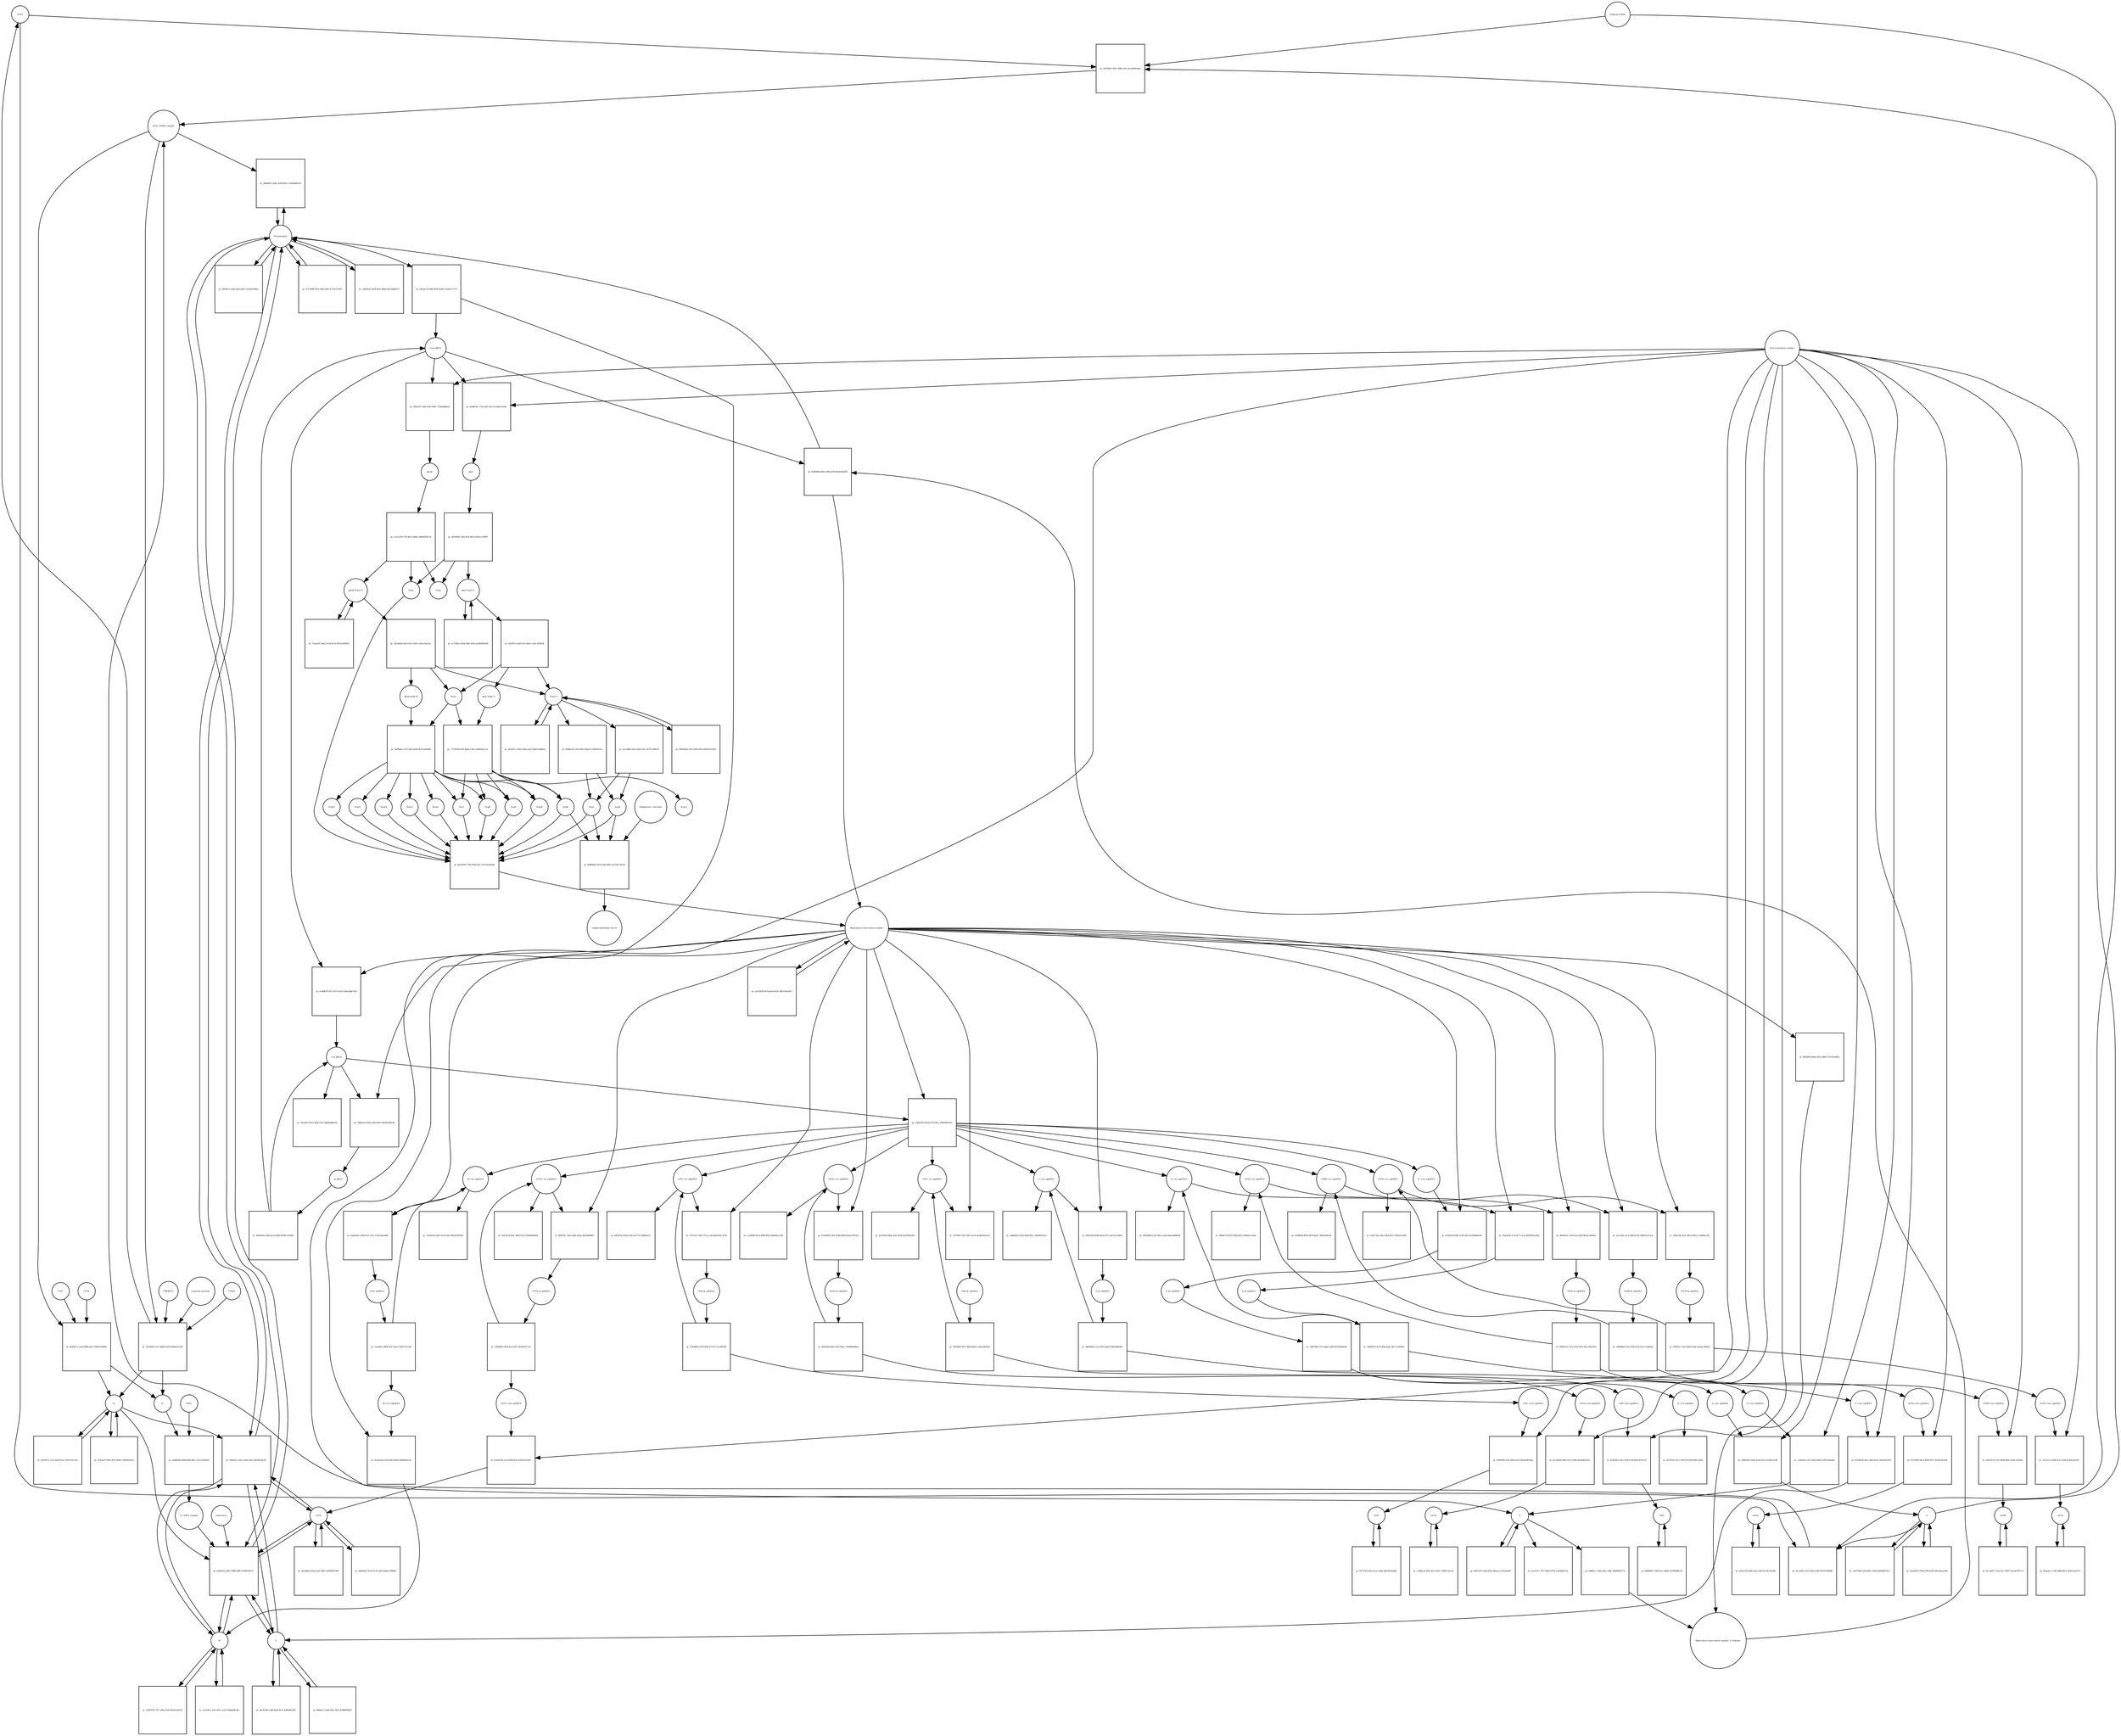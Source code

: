 strict digraph  {
ACE2 [annotation="", bipartite=0, cls=macromolecule, fontsize=4, label=ACE2, shape=circle];
"pr_6e263b01-492c-4980-a1b1-4cce009c6ed1" [annotation="", bipartite=1, cls=process, fontsize=4, label="pr_6e263b01-492c-4980-a1b1-4cce009c6ed1", shape=square];
"ACE2_SPIKE complex" [annotation="", bipartite=0, cls=complex, fontsize=4, label="ACE2_SPIKE complex", shape=circle];
"Heparan sulfate" [annotation="urn_miriam_obo.chebi_CHEBI%3A28815", bipartite=0, cls="simple chemical", fontsize=4, label="Heparan sulfate", shape=circle];
S [annotation=urn_miriam_uniprot_P0DTC2, bipartite=0, cls=macromolecule, fontsize=4, label=S, shape=circle];
Nucleocapsid [annotation="urn_miriam_obo.go_GO%3A0019013", bipartite=0, cls=complex, fontsize=4, label=Nucleocapsid, shape=circle];
"pr_b8b98813-a6bc-45d9-9d53-1c963bbd9314" [annotation="", bipartite=1, cls=process, fontsize=4, label="pr_b8b98813-a6bc-45d9-9d53-1c963bbd9314", shape=square];
"pr_45e8817e-aea9-4f8d-ae61-184fb7da8494" [annotation="", bipartite=1, cls=process, fontsize=4, label="pr_45e8817e-aea9-4f8d-ae61-184fb7da8494", shape=square];
S2 [annotation=urn_miriam_interpro_IPR002552, bipartite=0, cls=macromolecule, fontsize=4, label=S2, shape=circle];
CTSB [annotation="", bipartite=0, cls=macromolecule, fontsize=4, label=CTSB, shape=circle];
CTSL [annotation="", bipartite=0, cls=macromolecule, fontsize=4, label=CTSL, shape=circle];
S1 [annotation=urn_miriam_interpro_IPR002551, bipartite=0, cls=macromolecule, fontsize=4, label=S1, shape=circle];
"pr_b1c22041-7fe1-4450-a23b-30161d7b8f8d" [annotation="", bipartite=1, cls=process, fontsize=4, label="pr_b1c22041-7fe1-4450-a23b-30161d7b8f8d", shape=square];
"pr_4580e9cd-5897-4808-8689-2578f63d017c" [annotation="", bipartite=1, cls=process, fontsize=4, label="pr_4580e9cd-5897-4808-8689-2578f63d017c", shape=square];
cholesterol [annotation="urn_miriam_obo.chebi_CHEBI%3A16113", bipartite=0, cls="simple chemical", fontsize=4, label=cholesterol, shape=circle];
"S1_NRP1 complex" [annotation="", bipartite=0, cls=complex, fontsize=4, label="S1_NRP1 complex", shape=circle];
E [annotation=urn_miriam_uniprot_P0DTC4, bipartite=0, cls=macromolecule, fontsize=4, label=E, shape=circle];
M [annotation=urn_miriam_uniprot_P0DTC5, bipartite=0, cls=macromolecule, fontsize=4, label=M, shape=circle];
Orf7a [annotation=urn_miriam_uniprot_P0DTC7, bipartite=0, cls=macromolecule, fontsize=4, label=Orf7a, shape=circle];
"pr_edcbae10-a909-4930-81d9-a72e461177c0" [annotation="", bipartite=1, cls=process, fontsize=4, label="pr_edcbae10-a909-4930-81d9-a72e461177c0", shape=square];
"(+)ss gRNA" [annotation=urn_miriam_refseq_NC_045512, bipartite=0, cls="nucleic acid feature", fontsize=4, label="(+)ss gRNA", shape=circle];
N [annotation=urn_miriam_uniprot_P0DTC9, bipartite=0, cls="macromolecule multimer", fontsize=4, label=N, shape=circle];
"pr_471350f8-87f4-45b0-a682-3c73a751fd57" [annotation="", bipartite=1, cls=process, fontsize=4, label="pr_471350f8-87f4-45b0-a682-3c73a751fd57", shape=square];
"pr_cbd93a2a-24e9-461e-84bb-e6e7a84df127" [annotation="", bipartite=1, cls=process, fontsize=4, label="pr_cbd93a2a-24e9-461e-84bb-e6e7a84df127", shape=square];
"pr_eecfc917-7b77-4b43-b794-3c8549fba31e" [annotation="", bipartite=1, cls=process, fontsize=4, label="pr_eecfc917-7b77-4b43-b794-3c8549fba31e", shape=square];
"pr_f0823763-24e8-439c-86a4-ecc261a64e87" [annotation="", bipartite=1, cls=process, fontsize=4, label="pr_f0823763-24e8-439c-86a4-ecc261a64e87", shape=square];
"N (+)ss sgmRNA" [annotation=urn_miriam_ncbigene_43740575, bipartite=0, cls="nucleic acid feature", fontsize=4, label="N (+)ss sgmRNA", shape=circle];
"pr_2cbbafa8-c547-454a-b409-31d873e8a4bd" [annotation="", bipartite=1, cls=process, fontsize=4, label="pr_2cbbafa8-c547-454a-b409-31d873e8a4bd", shape=square];
"Host translation complex" [annotation="urn_miriam_obo.go_GO%3A0070992", bipartite=0, cls=complex, fontsize=4, label="Host translation complex", shape=circle];
"pr_4f8241f1-af4a-4aa0-aa85-7a2eb2e58b5e" [annotation="", bipartite=1, cls=process, fontsize=4, label="pr_4f8241f1-af4a-4aa0-aa85-7a2eb2e58b5e", shape=square];
"pr_d7b34d10-a1f1-48d0-921b-91fd4aea722d" [annotation="", bipartite=1, cls=process, fontsize=4, label="pr_d7b34d10-a1f1-48d0-921b-91fd4aea722d", shape=square];
FURIN [annotation="", bipartite=0, cls=macromolecule, fontsize=4, label=FURIN, shape=circle];
TMPRSS2 [annotation="", bipartite=0, cls=macromolecule, fontsize=4, label=TMPRSS2, shape=circle];
"Camostat mesylate" [annotation="urn_miriam_pubchem.compound_2536", bipartite=0, cls="simple chemical", fontsize=4, label="Camostat mesylate", shape=circle];
"pr_fe029273-115e-4edf-97a4-73057d33c18e" [annotation="", bipartite=1, cls=process, fontsize=4, label="pr_fe029273-115e-4edf-97a4-73057d33c18e", shape=square];
"Replication transcription complex_N oligomer" [annotation="", bipartite=0, cls=complex, fontsize=4, label="Replication transcription complex_N oligomer", shape=circle];
"pr_d29d666b-d00c-46fb-a930-6be063fd2ff4" [annotation="", bipartite=1, cls=process, fontsize=4, label="pr_d29d666b-d00c-46fb-a930-6be063fd2ff4", shape=square];
"Replication transcription complex" [annotation="", bipartite=0, cls=complex, fontsize=4, label="Replication transcription complex", shape=circle];
"pr_94db2ac3-34e1-4abf-a43e-346509cbb397" [annotation="", bipartite=1, cls=process, fontsize=4, label="pr_94db2ac3-34e1-4abf-a43e-346509cbb397", shape=square];
"pr_d75aeaf7-8016-4075-8d3f-c3ff044502cd" [annotation="", bipartite=1, cls=process, fontsize=4, label="pr_d75aeaf7-8016-4075-8d3f-c3ff044502cd", shape=square];
"pp1a Nsp3-11" [annotation=urn_miriam_uniprot_P0DTC1, bipartite=0, cls=macromolecule, fontsize=4, label="pp1a Nsp3-11", shape=circle];
"pr_e825ffc9-0a6f-457a-8bef-ca63c2939a9f" [annotation="", bipartite=1, cls=process, fontsize=4, label="pr_e825ffc9-0a6f-457a-8bef-ca63c2939a9f", shape=square];
"pp1a Nsp6-11" [annotation=urn_miriam_uniprot_P0DTC1, bipartite=0, cls=macromolecule, fontsize=4, label="pp1a Nsp6-11", shape=circle];
"Nsp3-4" [annotation="urn_miriam_ncbiprotein_YP_009725299|urn_miriam_ncbiprotein_YP_009725300", bipartite=0, cls=macromolecule, fontsize=4, label="Nsp3-4", shape=circle];
Nsp5 [annotation=urn_miriam_ncbiprotein_YP_009725301, bipartite=0, cls="macromolecule multimer", fontsize=4, label=Nsp5, shape=circle];
"Endoplasmic reticulum" [annotation="urn_miriam_obo.go_GO%3A0005783", bipartite=0, cls=complex, fontsize=4, label="Endoplasmic reticulum", shape=circle];
"pr_6d9d464e-1bc9-434a-8641-aa7e6a7c8c36" [annotation="", bipartite=1, cls=process, fontsize=4, label="pr_6d9d464e-1bc9-434a-8641-aa7e6a7c8c36", shape=square];
"Double-membrane vesicle" [annotation="urn_miriam_obo.go_GO%3A0039718", bipartite=0, cls=complex, fontsize=4, label="Double-membrane vesicle", shape=circle];
Nsp4 [annotation=urn_miriam_ncbiprotein_YP_009725300, bipartite=0, cls=macromolecule, fontsize=4, label=Nsp4, shape=circle];
Nsp3 [annotation=urn_miriam_ncbiprotein_YP_009725299, bipartite=0, cls=macromolecule, fontsize=4, label=Nsp3, shape=circle];
Nsp6 [annotation=urn_miriam_ncbiprotein_YP_009725302, bipartite=0, cls=macromolecule, fontsize=4, label=Nsp6, shape=circle];
"pr_1c726be1-b5ba-49bc-83fb-aa566f693a89" [annotation="", bipartite=1, cls=process, fontsize=4, label="pr_1c726be1-b5ba-49bc-83fb-aa566f693a89", shape=square];
"pr_08950954-335e-40de-90c0-6d2b3cf1f426" [annotation="", bipartite=1, cls=process, fontsize=4, label="pr_08950954-335e-40de-90c0-6d2b3cf1f426", shape=square];
"pp1ab Nsp3-16" [annotation=urn_miriam_uniprot_P0DTD1, bipartite=0, cls=macromolecule, fontsize=4, label="pp1ab Nsp3-16", shape=circle];
"pr_75eacb07-dba2-47e8-8153-4951b3449f54" [annotation="", bipartite=1, cls=process, fontsize=4, label="pr_75eacb07-dba2-47e8-8153-4951b3449f54", shape=square];
"pr_281e6b4a-bb10-431c-b945-cb3a153a3cfc" [annotation="", bipartite=1, cls=process, fontsize=4, label="pr_281e6b4a-bb10-431c-b945-cb3a153a3cfc", shape=square];
"pp1ab nsp6-16" [annotation=urn_miriam_uniprot_P0DTD1, bipartite=0, cls=macromolecule, fontsize=4, label="pp1ab nsp6-16", shape=circle];
"pr_33587978-73c7-4f0e-b5e0-9fa0310207f2" [annotation="", bipartite=1, cls=process, fontsize=4, label="pr_33587978-73c7-4f0e-b5e0-9fa0310207f2", shape=square];
"pr_49c0b7db-1a88-4a46-9e72-4d26e89cf8f1" [annotation="", bipartite=1, cls=process, fontsize=4, label="pr_49c0b7db-1a88-4a46-9e72-4d26e89cf8f1", shape=square];
"pr_8a1b6255-07b9-4760-8c88-300c40eaaed8" [annotation="", bipartite=1, cls=process, fontsize=4, label="pr_8a1b6255-07b9-4760-8c88-300c40eaaed8", shape=square];
"pr_5c3a341c-f1d1-4011-ac62-036d05dfc00c" [annotation="", bipartite=1, cls=process, fontsize=4, label="pr_5c3a341c-f1d1-4011-ac62-036d05dfc00c", shape=square];
"pr_f688efc3-e4d0-481c-9f2f-3b3886f9f8c0" [annotation="", bipartite=1, cls=process, fontsize=4, label="pr_f688efc3-e4d0-481c-9f2f-3b3886f9f8c0", shape=square];
"pr_ce437046-123d-4bf1-a584-be0206407dc2" [annotation="", bipartite=1, cls=process, fontsize=4, label="pr_ce437046-123d-4bf1-a584-be0206407dc2", shape=square];
"pr_2b54a8ab-504a-4ab1-84e5-343f06b47db9" [annotation="", bipartite=1, cls=process, fontsize=4, label="pr_2b54a8ab-504a-4ab1-84e5-343f06b47db9", shape=square];
Orf6 [annotation=urn_miriam_uniprot_P0DTC6, bipartite=0, cls=macromolecule, fontsize=4, label=Orf6, shape=circle];
"pr_9377c97e-851a-4cec-995e-d6e2676aafd4" [annotation="", bipartite=1, cls=process, fontsize=4, label="pr_9377c97e-851a-4cec-995e-d6e2676aafd4", shape=square];
Orf3a [annotation=urn_miriam_uniprot_P0DTC3, bipartite=0, cls=macromolecule, fontsize=4, label=Orf3a, shape=circle];
"pr_d1b2c554-30f6-4aaa-a3d3-f2c3fe78c944" [annotation="", bipartite=1, cls=process, fontsize=4, label="pr_d1b2c554-30f6-4aaa-a3d3-f2c3fe78c944", shape=square];
Orf8 [annotation=urn_miriam_uniprot_P0DTC8, bipartite=0, cls=macromolecule, fontsize=4, label=Orf8, shape=circle];
"pr_b64b8807-7368-4ca1-86dd-c879d3980c32" [annotation="", bipartite=1, cls=process, fontsize=4, label="pr_b64b8807-7368-4ca1-86dd-c879d3980c32", shape=square];
Orf9b [annotation=urn_miriam_uniprot_P0DTD2, bipartite=0, cls=macromolecule, fontsize=4, label=Orf9b, shape=circle];
"pr_d1c3a857-1cb3-45c7-8a97-215e43787c15" [annotation="", bipartite=1, cls=process, fontsize=4, label="pr_d1c3a857-1cb3-45c7-8a97-215e43787c15", shape=square];
Orf14 [annotation=urn_miriam_uniprot_P0DTD3, bipartite=0, cls=macromolecule, fontsize=4, label=Orf14, shape=circle];
"pr_cc8f6e16-5633-4a37-b43c-31bfb7c6ca25" [annotation="", bipartite=1, cls=process, fontsize=4, label="pr_cc8f6e16-5633-4a37-b43c-31bfb7c6ca25", shape=square];
Orf7b [annotation=urn_miriam_uniprot_P0DTD8, bipartite=0, cls=macromolecule, fontsize=4, label=Orf7b, shape=circle];
"pr_06ae6ca1-278f-48d8-b8c4-a83612eed71e" [annotation="", bipartite=1, cls=process, fontsize=4, label="pr_06ae6ca1-278f-48d8-b8c4-a83612eed71e", shape=square];
"pr_880a60a3-87a9-4125-ad43-6e6ace506bbe" [annotation="", bipartite=1, cls=process, fontsize=4, label="pr_880a60a3-87a9-4125-ad43-6e6ace506bbe", shape=square];
"M (+)ss sgmRNA" [annotation="", bipartite=0, cls="nucleic acid feature", fontsize=4, label="M (+)ss sgmRNA", shape=circle];
"pr_9aee3a48-5c94-4fb6-93db-596df8e02cde" [annotation="", bipartite=1, cls=process, fontsize=4, label="pr_9aee3a48-5c94-4fb6-93db-596df8e02cde", shape=square];
"E (+)ss sgmRNA" [annotation="", bipartite=0, cls="nucleic acid feature", fontsize=4, label="E (+)ss sgmRNA", shape=circle];
"pr_6523839d-4b12-4aff-925f-7a4263a610f3" [annotation="", bipartite=1, cls=process, fontsize=4, label="pr_6523839d-4b12-4aff-925f-7a4263a610f3", shape=square];
"S (+)ss sgmRNA" [annotation="", bipartite=0, cls="nucleic acid feature", fontsize=4, label="S (+)ss sgmRNA", shape=circle];
"pr_258849b9-3abd-4c04-821f-e1fa4fe7cb9f" [annotation="", bipartite=1, cls=process, fontsize=4, label="pr_258849b9-3abd-4c04-821f-e1fa4fe7cb9f", shape=square];
"Orf7a (+)ss sgmRNA" [annotation="", bipartite=0, cls="nucleic acid feature", fontsize=4, label="Orf7a (+)ss sgmRNA", shape=circle];
"pr_62920784-ac2d-4968-8c0a-e5fe821f3d20" [annotation="", bipartite=1, cls=process, fontsize=4, label="pr_62920784-ac2d-4968-8c0a-e5fe821f3d20", shape=square];
"Orf6  (+)ss sgmRNA" [annotation="", bipartite=0, cls="nucleic acid feature", fontsize=4, label="Orf6  (+)ss sgmRNA", shape=circle];
"pr_818949f8-562f-4085-ab32-062afa8916ba" [annotation="", bipartite=1, cls=process, fontsize=4, label="pr_818949f8-562f-4085-ab32-062afa8916ba", shape=square];
"Orf3a (+)ss sgmRNA" [annotation="", bipartite=0, cls="nucleic acid feature", fontsize=4, label="Orf3a (+)ss sgmRNA", shape=circle];
"pr_f5739d30-9a24-4699-9371-fe56015b3a40" [annotation="", bipartite=1, cls=process, fontsize=4, label="pr_f5739d30-9a24-4699-9371-fe56015b3a40", shape=square];
"Orf8 (+)ss sgmRNA" [annotation="", bipartite=0, cls="nucleic acid feature", fontsize=4, label="Orf8 (+)ss sgmRNA", shape=circle];
"pr_42282851-ade7-47f4-b23f-bf6e7879ce53" [annotation="", bipartite=1, cls=process, fontsize=4, label="pr_42282851-ade7-47f4-b23f-bf6e7879ce53", shape=square];
"Orf9b (+)ss sgmRNA" [annotation="", bipartite=0, cls="nucleic acid feature", fontsize=4, label="Orf9b (+)ss sgmRNA", shape=circle];
"pr_bd675b76-5c41-4698-bb8c-b524c1d33f3f" [annotation="", bipartite=1, cls=process, fontsize=4, label="pr_bd675b76-5c41-4698-bb8c-b524c1d33f3f", shape=square];
"Orf14 (+)ss sgmRNA" [annotation="", bipartite=0, cls="nucleic acid feature", fontsize=4, label="Orf14 (+)ss sgmRNA", shape=circle];
"pr_81c0a0b6-5605-4131-87db-a825ddfa563c" [annotation="", bipartite=1, cls=process, fontsize=4, label="pr_81c0a0b6-5605-4131-87db-a825ddfa563c", shape=square];
"Orf7b (+)ss sgmRNA" [annotation="", bipartite=0, cls="nucleic acid feature", fontsize=4, label="Orf7b (+)ss sgmRNA", shape=circle];
"pr_d712211c-043b-4ca7-a4f8-9c8b2c9a1f67" [annotation="", bipartite=1, cls=process, fontsize=4, label="pr_d712211c-043b-4ca7-a4f8-9c8b2c9a1f67", shape=square];
"(-)ss gRNA" [annotation=urn_miriam_refseq_NC_045512, bipartite=0, cls="nucleic acid feature", fontsize=4, label="(-)ss gRNA", shape=circle];
"pr_32e2d2e3-6f1a-46ab-97c6-b0bbe60f0228" [annotation="", bipartite=1, cls=process, fontsize=4, label="pr_32e2d2e3-6f1a-46ab-97c6-b0bbe60f0228", shape=square];
"pr_428ffecc-22d5-404c-a6da-7b0d0fb9777d" [annotation="", bipartite=1, cls=process, fontsize=4, label="pr_428ffecc-22d5-404c-a6da-7b0d0fb9777d", shape=square];
"pr_ac9d4070-0513-4515-8a22-6a8ce8da7616" [annotation="", bipartite=1, cls=process, fontsize=4, label="pr_ac9d4070-0513-4515-8a22-6a8ce8da7616", shape=square];
"M (-)ss sgmRNA" [annotation=urn_miriam_ncbigene_43740571, bipartite=0, cls="nucleic acid feature", fontsize=4, label="M (-)ss sgmRNA", shape=circle];
"pr_1643d35a-d835-41e6-a2fa-fd5ed5149540" [annotation="", bipartite=1, cls=process, fontsize=4, label="pr_1643d35a-d835-41e6-a2fa-fd5ed5149540", shape=square];
"E (-)ss sgmRNA" [annotation=urn_miriam_ncbigene_43740570, bipartite=0, cls="nucleic acid feature", fontsize=4, label="E (-)ss sgmRNA", shape=circle];
"pr_0d05d056-a72b-44e1-a19e-b4ae43d6668a" [annotation="", bipartite=1, cls=process, fontsize=4, label="pr_0d05d056-a72b-44e1-a19e-b4ae43d6668a", shape=square];
"S (-)ss sgmRNA" [annotation="", bipartite=0, cls="nucleic acid feature", fontsize=4, label="S (-)ss sgmRNA", shape=circle];
"pr_a0b64493-074b-4eb6-850c-2dfd44d754c1" [annotation="", bipartite=1, cls=process, fontsize=4, label="pr_a0b64493-074b-4eb6-850c-2dfd44d754c1", shape=square];
"Orf7a (-)ss sgmRNA" [annotation="", bipartite=0, cls="nucleic acid feature", fontsize=4, label="Orf7a (-)ss sgmRNA", shape=circle];
"pr_b597af7b-820c-46fb-87a0-2636ad066b5a" [annotation="", bipartite=1, cls=process, fontsize=4, label="pr_b597af7b-820c-46fb-87a0-2636ad066b5a", shape=square];
"Orf6 (-)ss sgmRNA" [annotation="", bipartite=0, cls="nucleic acid feature", fontsize=4, label="Orf6 (-)ss sgmRNA", shape=circle];
"pr_adb16f53-9c6d-4334-b127-8c13bdbf227c" [annotation="", bipartite=1, cls=process, fontsize=4, label="pr_adb16f53-9c6d-4334-b127-8c13bdbf227c", shape=square];
"Orf3a (-)ss sgmRNA" [annotation="", bipartite=0, cls="nucleic acid feature", fontsize=4, label="Orf3a (-)ss sgmRNA", shape=circle];
"pr_26006179-6027-4d94-b01e-5f6bdec21d2b" [annotation="", bipartite=1, cls=process, fontsize=4, label="pr_26006179-6027-4d94-b01e-5f6bdec21d2b", shape=square];
"Orf8 (-)ss sgmRNA" [annotation="", bipartite=0, cls="nucleic acid feature", fontsize=4, label="Orf8 (-)ss sgmRNA", shape=circle];
"pr_d3c642e6-dfba-418c-8a42-6fcff59e2d07" [annotation="", bipartite=1, cls=process, fontsize=4, label="pr_d3c642e6-dfba-418c-8a42-6fcff59e2d07", shape=square];
"Orf9b (-)ss sgmRNA" [annotation="", bipartite=0, cls="nucleic acid feature", fontsize=4, label="Orf9b (-)ss sgmRNA", shape=circle];
"pr_d7fd8edb-4903-4636-be5e-709f2febdcd4" [annotation="", bipartite=1, cls=process, fontsize=4, label="pr_d7fd8edb-4903-4636-be5e-709f2febdcd4", shape=square];
"Orf14 (-)ss sgmRNA" [annotation="", bipartite=0, cls="nucleic acid feature", fontsize=4, label="Orf14 (-)ss sgmRNA", shape=circle];
"pr_cee4f5f9-be2d-446b-9b02-962b06cee3ff" [annotation="", bipartite=1, cls=process, fontsize=4, label="pr_cee4f5f9-be2d-446b-9b02-962b06cee3ff", shape=square];
"Orf7b (-)ss sgmRNA" [annotation="", bipartite=0, cls="nucleic acid feature", fontsize=4, label="Orf7b (-)ss sgmRNA", shape=circle];
"pr_a3d317b2-cddc-44e4-8f19-754f1b33cbf0" [annotation="", bipartite=1, cls=process, fontsize=4, label="pr_a3d317b2-cddc-44e4-8f19-754f1b33cbf0", shape=square];
"pr_7b8422ee-654e-4bf4-b635-639766cb8e38" [annotation="", bipartite=1, cls=process, fontsize=4, label="pr_7b8422ee-654e-4bf4-b635-639766cb8e38", shape=square];
"ds gRNA" [annotation=urn_miriam_refseq_NC_045512, bipartite=0, cls="nucleic acid feature", fontsize=4, label="ds gRNA", shape=circle];
"pr_ebd233b3-20d0-4c47-b73c-a3432adc084d" [annotation="", bipartite=1, cls=process, fontsize=4, label="pr_ebd233b3-20d0-4c47-b73c-a3432adc084d", shape=square];
"M ds sgmRNA" [annotation="", bipartite=0, cls="nucleic acid feature", fontsize=4, label="M ds sgmRNA", shape=circle];
"pr_34afae08-1174-4c77-ac5c-6b393ba51bb3" [annotation="", bipartite=1, cls=process, fontsize=4, label="pr_34afae08-1174-4c77-ac5c-6b393ba51bb3", shape=square];
"E ds sgmRNA" [annotation="", bipartite=0, cls="nucleic acid feature", fontsize=4, label="E ds sgmRNA", shape=circle];
"pr_f84a5099-4866-4eb5-bf72-a6e1452c8d07" [annotation="", bipartite=1, cls=process, fontsize=4, label="pr_f84a5099-4866-4eb5-bf72-a6e1452c8d07", shape=square];
"S ds sgmRNA" [annotation="", bipartite=0, cls="nucleic acid feature", fontsize=4, label="S ds sgmRNA", shape=circle];
"pr_f8f5092c-7dea-4bb4-a69a-38fcaff908e5" [annotation="", bipartite=1, cls=process, fontsize=4, label="pr_f8f5092c-7dea-4bb4-a69a-38fcaff908e5", shape=square];
"Orf7a ds sgmRNA" [annotation="", bipartite=0, cls="nucleic acid feature", fontsize=4, label="Orf7a ds sgmRNA", shape=circle];
"pr_e787e5cc-b8c2-41ec-a3ed-ddefa0a73c66" [annotation="", bipartite=1, cls=process, fontsize=4, label="pr_e787e5cc-b8c2-41ec-a3ed-ddefa0a73c66", shape=square];
"Orf6 ds sgmRNA" [annotation="", bipartite=0, cls="nucleic acid feature", fontsize=4, label="Orf6 ds sgmRNA", shape=circle];
"pr_dbe8e87a-11f0-4ce2-bebf-86afe2385d5e" [annotation="", bipartite=1, cls=process, fontsize=4, label="pr_dbe8e87a-11f0-4ce2-bebf-86afe2385d5e", shape=square];
"Orf3a ds sgmRNA" [annotation="", bipartite=0, cls="nucleic acid feature", fontsize=4, label="Orf3a ds sgmRNA", shape=circle];
"pr_ef5769f7-b267-49e5-ac92-dc9eba4e9310" [annotation="", bipartite=1, cls=process, fontsize=4, label="pr_ef5769f7-b267-49e5-ac92-dc9eba4e9310", shape=square];
"Orf8 ds sgmRNA" [annotation="", bipartite=0, cls="nucleic acid feature", fontsize=4, label="Orf8 ds sgmRNA", shape=circle];
"pr_af1ac6fa-3ac5-4969-b139-18bb53c9c5cb" [annotation="", bipartite=1, cls=process, fontsize=4, label="pr_af1ac6fa-3ac5-4969-b139-18bb53c9c5cb", shape=square];
"Orf9b ds sgmRNA" [annotation="", bipartite=0, cls="nucleic acid feature", fontsize=4, label="Orf9b ds sgmRNA", shape=circle];
"pr_011dda80-33b3-4348-bad6-91b4e3341815" [annotation="", bipartite=1, cls=process, fontsize=4, label="pr_011dda80-33b3-4348-bad6-91b4e3341815", shape=square];
"Orf14 ds sgmRNA" [annotation="", bipartite=0, cls="nucleic acid feature", fontsize=4, label="Orf14 ds sgmRNA", shape=circle];
"pr_1fb4a320-dcd1-46c0-9459-c2cbf96a1e8c" [annotation="", bipartite=1, cls=process, fontsize=4, label="pr_1fb4a320-dcd1-46c0-9459-c2cbf96a1e8c", shape=square];
"Orf7b ds sgmRNA" [annotation="", bipartite=0, cls="nucleic acid feature", fontsize=4, label="Orf7b ds sgmRNA", shape=circle];
"pr_b90e4d4e-e64e-421d-b286-fb5d01c95080" [annotation="", bipartite=1, cls=process, fontsize=4, label="pr_b90e4d4e-e64e-421d-b286-fb5d01c95080", shape=square];
"pr_12a24b3c-f068-4e51-9aa3-7a0fe73c232d" [annotation="", bipartite=1, cls=process, fontsize=4, label="pr_12a24b3c-f068-4e51-9aa3-7a0fe73c232d", shape=square];
"pr_5da80976-da79-4f4a-8adc-38ccc2290382" [annotation="", bipartite=1, cls=process, fontsize=4, label="pr_5da80976-da79-4f4a-8adc-38ccc2290382", shape=square];
"pr_db83dbe8-c1a3-43f3-82dd-97d925d6b38e" [annotation="", bipartite=1, cls=process, fontsize=4, label="pr_db83dbe8-c1a3-43f3-82dd-97d925d6b38e", shape=square];
"pr_c689b4b3-d559-4ee3-8cf7-d64af1fa7125" [annotation="", bipartite=1, cls=process, fontsize=4, label="pr_c689b4b3-d559-4ee3-8cf7-d64af1fa7125", shape=square];
"pr_e70e8b42-4195-4f2d-9779-f172a74d73df" [annotation="", bipartite=1, cls=process, fontsize=4, label="pr_e70e8b42-4195-4f2d-9779-f172a74d73df", shape=square];
"pr_46689ce1-3312-4729-8976-0f2a728cf81d" [annotation="", bipartite=1, cls=process, fontsize=4, label="pr_46689ce1-3312-4729-8976-0f2a728cf81d", shape=square];
"pr_92f50b95-6577-4df4-8b56-ecb3eedb3da3" [annotation="", bipartite=1, cls=process, fontsize=4, label="pr_92f50b95-6577-4df4-8b56-ecb3eedb3da3", shape=square];
"pr_c868d9d2-f14a-4166-8c50-be11ccfd402d" [annotation="", bipartite=1, cls=process, fontsize=4, label="pr_c868d9d2-f14a-4166-8c50-be11ccfd402d", shape=square];
"pr_2f429cb8-b9ee-4c8a-8dec-13b046bdd6da" [annotation="", bipartite=1, cls=process, fontsize=4, label="pr_2f429cb8-b9ee-4c8a-8dec-13b046bdd6da", shape=square];
"pr_03f992cc-02e3-4be0-b3d5-a5eaec3fd61d" [annotation="", bipartite=1, cls=process, fontsize=4, label="pr_03f992cc-02e3-4be0-b3d5-a5eaec3fd61d", shape=square];
"N  (-)ss sgmRNA" [annotation=urn_miriam_ncbigene_43740575, bipartite=0, cls="nucleic acid feature", fontsize=4, label="N  (-)ss sgmRNA", shape=circle];
"pr_5a5d0169-9d62-4790-a0f2-410949ddcdd1" [annotation="", bipartite=1, cls=process, fontsize=4, label="pr_5a5d0169-9d62-4790-a0f2-410949ddcdd1", shape=square];
"N ds sgmRNA" [annotation="", bipartite=0, cls="nucleic acid feature", fontsize=4, label="N ds sgmRNA", shape=circle];
"pr_260f198e-7a15-4dba-a36b-82343bbbde9b" [annotation="", bipartite=1, cls=process, fontsize=4, label="pr_260f198e-7a15-4dba-a36b-82343bbbde9b", shape=square];
"N (-)ss sgmRNA" [annotation="", bipartite=0, cls="nucleic acid feature", fontsize=4, label="N (-)ss sgmRNA", shape=circle];
pp1ab [annotation=urn_miriam_uniprot_P0DTD1, bipartite=0, cls=macromolecule, fontsize=4, label=pp1ab, shape=circle];
"pr_ce221c49-27f8-4bc2-b8dd-c9b8e995d124" [annotation="", bipartite=1, cls=process, fontsize=4, label="pr_ce221c49-27f8-4bc2-b8dd-c9b8e995d124", shape=square];
Nsp2 [annotation=urn_miriam_ncbiprotein_YP_009725298, bipartite=0, cls=macromolecule, fontsize=4, label=Nsp2, shape=circle];
Nsp1 [annotation=urn_miriam_ncbiprotein_YP_009725297, bipartite=0, cls=macromolecule, fontsize=4, label=Nsp1, shape=circle];
pp1a [annotation=urn_miriam_uniprot_P0DTC1, bipartite=0, cls=macromolecule, fontsize=4, label=pp1a, shape=circle];
"pr_0d5b90f0-183b-4f30-8035-d3ed1ccd99b7" [annotation="", bipartite=1, cls=process, fontsize=4, label="pr_0d5b90f0-183b-4f30-8035-d3ed1ccd99b7", shape=square];
"pr_e9cf507c-3043-4284-aae4-54da410ddda8" [annotation="", bipartite=1, cls=process, fontsize=4, label="pr_e9cf507c-3043-4284-aae4-54da410ddda8", shape=square];
"pr_f3cc8dd6-59e3-4e09-a2fc-957d7149614f" [annotation="", bipartite=1, cls=process, fontsize=4, label="pr_f3cc8dd6-59e3-4e09-a2fc-957d7149614f", shape=square];
"pr_8448fce8-1293-44d7-8d2d-ec29d50cf3ce" [annotation="", bipartite=1, cls=process, fontsize=4, label="pr_8448fce8-1293-44d7-8d2d-ec29d50cf3ce", shape=square];
"pr_717193e6-b52f-4b4b-a7b9-13d44361ac1d" [annotation="", bipartite=1, cls=process, fontsize=4, label="pr_717193e6-b52f-4b4b-a7b9-13d44361ac1d", shape=square];
Nsp7 [annotation=urn_miriam_ncbiprotein_YP_009725303, bipartite=0, cls=macromolecule, fontsize=4, label=Nsp7, shape=circle];
Nsp8 [annotation=urn_miriam_ncbiprotein_YP_009725304, bipartite=0, cls=macromolecule, fontsize=4, label=Nsp8, shape=circle];
Nsp9 [annotation=urn_miriam_ncbiprotein_YP_009725305, bipartite=0, cls=macromolecule, fontsize=4, label=Nsp9, shape=circle];
Nsp10 [annotation=urn_miriam_ncbiprotein_YP_009725306, bipartite=0, cls=macromolecule, fontsize=4, label=Nsp10, shape=circle];
Nsp11 [annotation=urn_miriam_ncbiprotein_YP_009725312, bipartite=0, cls=macromolecule, fontsize=4, label=Nsp11, shape=circle];
"pr_3ad994ec-f513-4af5-bed0-4b212e92fd64" [annotation="", bipartite=1, cls=process, fontsize=4, label="pr_3ad994ec-f513-4af5-bed0-4b212e92fd64", shape=square];
Nsp13 [annotation=urn_miriam_ncbiprotein_YP_009725308, bipartite=0, cls=macromolecule, fontsize=4, label=Nsp13, shape=circle];
Nsp12 [annotation=urn_miriam_ncbiprotein_YP_009725307, bipartite=0, cls=macromolecule, fontsize=4, label=Nsp12, shape=circle];
Nsp16 [annotation=urn_miriam_ncbiprotein_YP_009725311, bipartite=0, cls=macromolecule, fontsize=4, label=Nsp16, shape=circle];
Nsp15 [annotation=urn_miriam_ncbiprotein_YP_009725310, bipartite=0, cls=macromolecule, fontsize=4, label=Nsp15, shape=circle];
Nsp14 [annotation=urn_miriam_ncbiprotein_YP_009725309, bipartite=0, cls=macromolecule, fontsize=4, label=Nsp14, shape=circle];
"pr_ba563ef0-7794-478d-a0a7-411191950a06" [annotation="", bipartite=1, cls=process, fontsize=4, label="pr_ba563ef0-7794-478d-a0a7-411191950a06", shape=square];
"pr_4abfb541-173d-43d7-8313-fce0de57b1b0" [annotation="", bipartite=1, cls=process, fontsize=4, label="pr_4abfb541-173d-43d7-8313-fce0de57b1b0", shape=square];
"pr_f5b9a597-2f46-4e85-940a-71f2b56d9024" [annotation="", bipartite=1, cls=process, fontsize=4, label="pr_f5b9a597-2f46-4e85-940a-71f2b56d9024", shape=square];
"pr_4d71f25c-be17-47bf-b7fd-8670942c2de8" [annotation="", bipartite=1, cls=process, fontsize=4, label="pr_4d71f25c-be17-47bf-b7fd-8670942c2de8", shape=square];
"pr_e23c0029-447b-4aa4-8c81-5b6c02de2dc7" [annotation="", bipartite=1, cls=process, fontsize=4, label="pr_e23c0029-447b-4aa4-8c81-5b6c02de2dc7", shape=square];
"pr_f082b095-80ab-4a52-96bf-a72e53c4dd7a" [annotation="", bipartite=1, cls=process, fontsize=4, label="pr_f082b095-80ab-4a52-96bf-a72e53c4dd7a", shape=square];
"pr_c4b053e2-955d-4733-b6a1-204f284553cf" [annotation="", bipartite=1, cls=process, fontsize=4, label="pr_c4b053e2-955d-4733-b6a1-204f284553cf", shape=square];
"pr_a848058d-0606-4b8d-8ba7-2257a300b94c" [annotation="", bipartite=1, cls=process, fontsize=4, label="pr_a848058d-0606-4b8d-8ba7-2257a300b94c", shape=square];
NRP1 [annotation="", bipartite=0, cls=macromolecule, fontsize=4, label=NRP1, shape=circle];
ACE2 -> "pr_6e263b01-492c-4980-a1b1-4cce009c6ed1"  [annotation="", interaction_type=consumption];
ACE2 -> "pr_b1c22041-7fe1-4450-a23b-30161d7b8f8d"  [annotation="", interaction_type=consumption];
"pr_6e263b01-492c-4980-a1b1-4cce009c6ed1" -> "ACE2_SPIKE complex"  [annotation="", interaction_type=production];
"ACE2_SPIKE complex" -> "pr_b8b98813-a6bc-45d9-9d53-1c963bbd9314"  [annotation="urn_miriam_pubmed_32142651|urn_miriam_pubmed_32094589|urn_miriam_taxonomy_2697049", interaction_type=stimulation];
"ACE2_SPIKE complex" -> "pr_45e8817e-aea9-4f8d-ae61-184fb7da8494"  [annotation="", interaction_type=consumption];
"ACE2_SPIKE complex" -> "pr_d7b34d10-a1f1-48d0-921b-91fd4aea722d"  [annotation="", interaction_type=consumption];
"Heparan sulfate" -> "pr_6e263b01-492c-4980-a1b1-4cce009c6ed1"  [annotation="urn_miriam_pubmed_32142651|urn_miriam_pubmed_32094589|urn_miriam_taxonomy_2697049|urn_miriam_pubmed_32970989", interaction_type=stimulation];
"Heparan sulfate" -> "pr_b1c22041-7fe1-4450-a23b-30161d7b8f8d"  [annotation="urn_miriam_pubmed_32142651|urn_miriam_pubmed_32094589|urn_miriam_taxonomy_2697049|urn_miriam_pubmed_32155444|urn_miriam_pubmed_32970989", interaction_type=stimulation];
S -> "pr_6e263b01-492c-4980-a1b1-4cce009c6ed1"  [annotation="", interaction_type=consumption];
S -> "pr_b1c22041-7fe1-4450-a23b-30161d7b8f8d"  [annotation="", interaction_type=consumption];
S -> "pr_8a1b6255-07b9-4760-8c88-300c40eaaed8"  [annotation="", interaction_type=consumption];
S -> "pr_ce437046-123d-4bf1-a584-be0206407dc2"  [annotation="", interaction_type=consumption];
Nucleocapsid -> "pr_b8b98813-a6bc-45d9-9d53-1c963bbd9314"  [annotation="", interaction_type=consumption];
Nucleocapsid -> "pr_4580e9cd-5897-4808-8689-2578f63d017c"  [annotation="", interaction_type=consumption];
Nucleocapsid -> "pr_edcbae10-a909-4930-81d9-a72e461177c0"  [annotation="", interaction_type=consumption];
Nucleocapsid -> "pr_471350f8-87f4-45b0-a682-3c73a751fd57"  [annotation="", interaction_type=consumption];
Nucleocapsid -> "pr_cbd93a2a-24e9-461e-84bb-e6e7a84df127"  [annotation="", interaction_type=consumption];
Nucleocapsid -> "pr_4f8241f1-af4a-4aa0-aa85-7a2eb2e58b5e"  [annotation="", interaction_type=consumption];
Nucleocapsid -> "pr_94db2ac3-34e1-4abf-a43e-346509cbb397"  [annotation="", interaction_type=consumption];
"pr_b8b98813-a6bc-45d9-9d53-1c963bbd9314" -> Nucleocapsid  [annotation="", interaction_type=production];
"pr_45e8817e-aea9-4f8d-ae61-184fb7da8494" -> S2  [annotation="", interaction_type=production];
"pr_45e8817e-aea9-4f8d-ae61-184fb7da8494" -> S1  [annotation="", interaction_type=production];
S2 -> "pr_4580e9cd-5897-4808-8689-2578f63d017c"  [annotation="urn_miriam_pubmed_32142651|urn_miriam_pubmed_32094589|urn_miriam_pubmed_32047258|urn_miriam_taxonomy_2697049|urn_miriam_pubmed_32944968", interaction_type=stimulation];
S2 -> "pr_fe029273-115e-4edf-97a4-73057d33c18e"  [annotation="", interaction_type=consumption];
S2 -> "pr_94db2ac3-34e1-4abf-a43e-346509cbb397"  [annotation="urn_miriam_pubmed_32142651|urn_miriam_pubmed_32047258|urn_miriam_taxonomy_2697049", interaction_type=stimulation];
S2 -> "pr_d75aeaf7-8016-4075-8d3f-c3ff044502cd"  [annotation="", interaction_type=consumption];
CTSB -> "pr_45e8817e-aea9-4f8d-ae61-184fb7da8494"  [annotation="urn_miriam_pubmed_32142651|urn_miriam_taxonomy_2697049", interaction_type=catalysis];
CTSL -> "pr_45e8817e-aea9-4f8d-ae61-184fb7da8494"  [annotation="urn_miriam_pubmed_32142651|urn_miriam_taxonomy_2697049", interaction_type=catalysis];
S1 -> "pr_a848058d-0606-4b8d-8ba7-2257a300b94c"  [annotation="", interaction_type=consumption];
"pr_b1c22041-7fe1-4450-a23b-30161d7b8f8d" -> "ACE2_SPIKE complex"  [annotation="", interaction_type=production];
"pr_4580e9cd-5897-4808-8689-2578f63d017c" -> Nucleocapsid  [annotation="", interaction_type=production];
"pr_4580e9cd-5897-4808-8689-2578f63d017c" -> E  [annotation="", interaction_type=production];
"pr_4580e9cd-5897-4808-8689-2578f63d017c" -> M  [annotation="", interaction_type=production];
"pr_4580e9cd-5897-4808-8689-2578f63d017c" -> Orf7a  [annotation="", interaction_type=production];
cholesterol -> "pr_4580e9cd-5897-4808-8689-2578f63d017c"  [annotation="urn_miriam_pubmed_32142651|urn_miriam_pubmed_32094589|urn_miriam_pubmed_32047258|urn_miriam_taxonomy_2697049|urn_miriam_pubmed_32944968", interaction_type=stimulation];
"S1_NRP1 complex" -> "pr_4580e9cd-5897-4808-8689-2578f63d017c"  [annotation="urn_miriam_pubmed_32142651|urn_miriam_pubmed_32094589|urn_miriam_pubmed_32047258|urn_miriam_taxonomy_2697049|urn_miriam_pubmed_32944968", interaction_type=stimulation];
E -> "pr_4580e9cd-5897-4808-8689-2578f63d017c"  [annotation="", interaction_type=consumption];
E -> "pr_94db2ac3-34e1-4abf-a43e-346509cbb397"  [annotation="", interaction_type=consumption];
E -> "pr_49c0b7db-1a88-4a46-9e72-4d26e89cf8f1"  [annotation="", interaction_type=consumption];
E -> "pr_f688efc3-e4d0-481c-9f2f-3b3886f9f8c0"  [annotation="", interaction_type=consumption];
M -> "pr_4580e9cd-5897-4808-8689-2578f63d017c"  [annotation="", interaction_type=consumption];
M -> "pr_94db2ac3-34e1-4abf-a43e-346509cbb397"  [annotation="", interaction_type=consumption];
M -> "pr_33587978-73c7-4f0e-b5e0-9fa0310207f2"  [annotation="", interaction_type=consumption];
M -> "pr_5c3a341c-f1d1-4011-ac62-036d05dfc00c"  [annotation="", interaction_type=consumption];
Orf7a -> "pr_4580e9cd-5897-4808-8689-2578f63d017c"  [annotation="", interaction_type=consumption];
Orf7a -> "pr_94db2ac3-34e1-4abf-a43e-346509cbb397"  [annotation="", interaction_type=consumption];
Orf7a -> "pr_2b54a8ab-504a-4ab1-84e5-343f06b47db9"  [annotation="", interaction_type=consumption];
Orf7a -> "pr_880a60a3-87a9-4125-ad43-6e6ace506bbe"  [annotation="", interaction_type=consumption];
"pr_edcbae10-a909-4930-81d9-a72e461177c0" -> "(+)ss gRNA"  [annotation="", interaction_type=production];
"pr_edcbae10-a909-4930-81d9-a72e461177c0" -> N  [annotation="", interaction_type=production];
"(+)ss gRNA" -> "pr_d29d666b-d00c-46fb-a930-6be063fd2ff4"  [annotation="", interaction_type=consumption];
"(+)ss gRNA" -> "pr_ac9d4070-0513-4515-8a22-6a8ce8da7616"  [annotation="", interaction_type=consumption];
"(+)ss gRNA" -> "pr_4abfb541-173d-43d7-8313-fce0de57b1b0"  [annotation="", interaction_type=consumption];
"(+)ss gRNA" -> "pr_f5b9a597-2f46-4e85-940a-71f2b56d9024"  [annotation="", interaction_type=consumption];
N -> "pr_eecfc917-7b77-4b43-b794-3c8549fba31e"  [annotation="", interaction_type=consumption];
N -> "pr_f0823763-24e8-439c-86a4-ecc261a64e87"  [annotation="", interaction_type=consumption];
N -> "pr_428ffecc-22d5-404c-a6da-7b0d0fb9777d"  [annotation="", interaction_type=consumption];
"pr_471350f8-87f4-45b0-a682-3c73a751fd57" -> Nucleocapsid  [annotation="", interaction_type=production];
"pr_cbd93a2a-24e9-461e-84bb-e6e7a84df127" -> Nucleocapsid  [annotation="", interaction_type=production];
"pr_f0823763-24e8-439c-86a4-ecc261a64e87" -> N  [annotation="", interaction_type=production];
"N (+)ss sgmRNA" -> "pr_2cbbafa8-c547-454a-b409-31d873e8a4bd"  [annotation="", interaction_type=consumption];
"pr_2cbbafa8-c547-454a-b409-31d873e8a4bd" -> N  [annotation="", interaction_type=production];
"Host translation complex" -> "pr_2cbbafa8-c547-454a-b409-31d873e8a4bd"  [annotation="", interaction_type="necessary stimulation"];
"Host translation complex" -> "pr_9aee3a48-5c94-4fb6-93db-596df8e02cde"  [annotation="urn_miriam_pubmed_31226023|urn_miriam_pubmed_27712623", interaction_type="necessary stimulation"];
"Host translation complex" -> "pr_6523839d-4b12-4aff-925f-7a4263a610f3"  [annotation="urn_miriam_pubmed_31226023|urn_miriam_pubmed_27712623", interaction_type="necessary stimulation"];
"Host translation complex" -> "pr_258849b9-3abd-4c04-821f-e1fa4fe7cb9f"  [annotation="urn_miriam_pubmed_31226023|urn_miriam_pubmed_27712623", interaction_type="necessary stimulation"];
"Host translation complex" -> "pr_62920784-ac2d-4968-8c0a-e5fe821f3d20"  [annotation="urn_miriam_pubmed_31226023|urn_miriam_pubmed_27712623", interaction_type="necessary stimulation"];
"Host translation complex" -> "pr_818949f8-562f-4085-ab32-062afa8916ba"  [annotation="urn_miriam_pubmed_31226023|urn_miriam_pubmed_27712623", interaction_type="necessary stimulation"];
"Host translation complex" -> "pr_f5739d30-9a24-4699-9371-fe56015b3a40"  [annotation="urn_miriam_pubmed_31226023|urn_miriam_pubmed_27712623", interaction_type="necessary stimulation"];
"Host translation complex" -> "pr_42282851-ade7-47f4-b23f-bf6e7879ce53"  [annotation="urn_miriam_pubmed_31226023|urn_miriam_pubmed_27712623", interaction_type="necessary stimulation"];
"Host translation complex" -> "pr_bd675b76-5c41-4698-bb8c-b524c1d33f3f"  [annotation="urn_miriam_pubmed_31226023|urn_miriam_pubmed_27712623", interaction_type="necessary stimulation"];
"Host translation complex" -> "pr_81c0a0b6-5605-4131-87db-a825ddfa563c"  [annotation="urn_miriam_pubmed_31226023|urn_miriam_pubmed_27712623", interaction_type="necessary stimulation"];
"Host translation complex" -> "pr_d712211c-043b-4ca7-a4f8-9c8b2c9a1f67"  [annotation="urn_miriam_pubmed_31226023|urn_miriam_pubmed_27712623", interaction_type="necessary stimulation"];
"Host translation complex" -> "pr_4abfb541-173d-43d7-8313-fce0de57b1b0"  [annotation="urn_miriam_pubmed_31226023|urn_miriam_pubmed_27712623", interaction_type="necessary stimulation"];
"Host translation complex" -> "pr_f5b9a597-2f46-4e85-940a-71f2b56d9024"  [annotation="urn_miriam_pubmed_31226023|urn_miriam_pubmed_27712623", interaction_type="necessary stimulation"];
"pr_4f8241f1-af4a-4aa0-aa85-7a2eb2e58b5e" -> Nucleocapsid  [annotation="", interaction_type=production];
"pr_d7b34d10-a1f1-48d0-921b-91fd4aea722d" -> S2  [annotation="", interaction_type=production];
"pr_d7b34d10-a1f1-48d0-921b-91fd4aea722d" -> ACE2  [annotation="", interaction_type=production];
"pr_d7b34d10-a1f1-48d0-921b-91fd4aea722d" -> S1  [annotation="", interaction_type=production];
FURIN -> "pr_d7b34d10-a1f1-48d0-921b-91fd4aea722d"  [annotation="urn_miriam_pubmed_32142651|urn_miriam_pubmed_32362314|urn_miriam_taxonomy_2697049", interaction_type=catalysis];
TMPRSS2 -> "pr_d7b34d10-a1f1-48d0-921b-91fd4aea722d"  [annotation="urn_miriam_pubmed_32142651|urn_miriam_pubmed_32362314|urn_miriam_taxonomy_2697049", interaction_type=catalysis];
"Camostat mesylate" -> "pr_d7b34d10-a1f1-48d0-921b-91fd4aea722d"  [annotation="urn_miriam_pubmed_32142651|urn_miriam_pubmed_32362314|urn_miriam_taxonomy_2697049", interaction_type=inhibition];
"pr_fe029273-115e-4edf-97a4-73057d33c18e" -> S2  [annotation="", interaction_type=production];
"Replication transcription complex_N oligomer" -> "pr_d29d666b-d00c-46fb-a930-6be063fd2ff4"  [annotation="", interaction_type=consumption];
"pr_d29d666b-d00c-46fb-a930-6be063fd2ff4" -> Nucleocapsid  [annotation="", interaction_type=production];
"pr_d29d666b-d00c-46fb-a930-6be063fd2ff4" -> "Replication transcription complex"  [annotation="", interaction_type=production];
"Replication transcription complex" -> "pr_ac9d4070-0513-4515-8a22-6a8ce8da7616"  [annotation="urn_miriam_pubmed_22438542|urn_miriam_taxonomy_11142", interaction_type="necessary stimulation"];
"Replication transcription complex" -> "pr_7b8422ee-654e-4bf4-b635-639766cb8e38"  [annotation="urn_miriam_pubmed_22438542|urn_miriam_taxonomy_11142", interaction_type="necessary stimulation"];
"Replication transcription complex" -> "pr_ebd233b3-20d0-4c47-b73c-a3432adc084d"  [annotation="urn_miriam_pubmed_22438542|urn_miriam_taxonomy_11142", interaction_type="necessary stimulation"];
"Replication transcription complex" -> "pr_34afae08-1174-4c77-ac5c-6b393ba51bb3"  [annotation="urn_miriam_pubmed_22438542|urn_miriam_pubmed_11142", interaction_type="necessary stimulation"];
"Replication transcription complex" -> "pr_f84a5099-4866-4eb5-bf72-a6e1452c8d07"  [annotation="urn_miriam_pubmed_22438542|urn_miriam_pubmed_11142", interaction_type="necessary stimulation"];
"Replication transcription complex" -> "pr_f8f5092c-7dea-4bb4-a69a-38fcaff908e5"  [annotation="urn_miriam_pubmed_22438542|urn_miriam_taxonomy_11142", interaction_type="necessary stimulation"];
"Replication transcription complex" -> "pr_e787e5cc-b8c2-41ec-a3ed-ddefa0a73c66"  [annotation="urn_miriam_pubmed_22438542|urn_miriam_taxonomy_11142", interaction_type="necessary stimulation"];
"Replication transcription complex" -> "pr_dbe8e87a-11f0-4ce2-bebf-86afe2385d5e"  [annotation="urn_miriam_pubmed_22438542|urn_miriam_taxonomy_11142", interaction_type="necessary stimulation"];
"Replication transcription complex" -> "pr_ef5769f7-b267-49e5-ac92-dc9eba4e9310"  [annotation="urn_miriam_pubmed_22438542|urn_miriam_taxonomy_11142", interaction_type="necessary stimulation"];
"Replication transcription complex" -> "pr_af1ac6fa-3ac5-4969-b139-18bb53c9c5cb"  [annotation="urn_miriam_pubmed_22438542|urn_miriam_taxonomy_11142", interaction_type="necessary stimulation"];
"Replication transcription complex" -> "pr_011dda80-33b3-4348-bad6-91b4e3341815"  [annotation="urn_miriam_pubmed_22438542|urn_miriam_taxonomy_11142", interaction_type="necessary stimulation"];
"Replication transcription complex" -> "pr_1fb4a320-dcd1-46c0-9459-c2cbf96a1e8c"  [annotation="urn_miriam_pubmed_22438542|urn_miriam_taxonomy_11142", interaction_type="necessary stimulation"];
"Replication transcription complex" -> "pr_5a5d0169-9d62-4790-a0f2-410949ddcdd1"  [annotation="urn_miriam_pubmed_22438542|urn_miriam_taxonomy_11142", interaction_type="necessary stimulation"];
"Replication transcription complex" -> "pr_e23c0029-447b-4aa4-8c81-5b6c02de2dc7"  [annotation="", interaction_type=consumption];
"Replication transcription complex" -> "pr_f082b095-80ab-4a52-96bf-a72e53c4dd7a"  [annotation="", interaction_type=consumption];
"Replication transcription complex" -> "pr_c4b053e2-955d-4733-b6a1-204f284553cf"  [annotation="urn_miriam_pubmed_8830530|urn_miriam_taxonomy_1138", interaction_type="necessary stimulation"];
"pr_94db2ac3-34e1-4abf-a43e-346509cbb397" -> Nucleocapsid  [annotation="", interaction_type=production];
"pr_94db2ac3-34e1-4abf-a43e-346509cbb397" -> Orf7a  [annotation="", interaction_type=production];
"pr_94db2ac3-34e1-4abf-a43e-346509cbb397" -> E  [annotation="", interaction_type=production];
"pr_94db2ac3-34e1-4abf-a43e-346509cbb397" -> M  [annotation="", interaction_type=production];
"pr_d75aeaf7-8016-4075-8d3f-c3ff044502cd" -> S2  [annotation="", interaction_type=production];
"pp1a Nsp3-11" -> "pr_e825ffc9-0a6f-457a-8bef-ca63c2939a9f"  [annotation="urn_miriam_pubmed_21203998|urn_miriam_taxonomy_228407|urn_miriam_pubmed_15564471|urn_miriam_taxonomy_228330", interaction_type=catalysis];
"pp1a Nsp3-11" -> "pr_1c726be1-b5ba-49bc-83fb-aa566f693a89"  [annotation="", interaction_type=consumption];
"pr_e825ffc9-0a6f-457a-8bef-ca63c2939a9f" -> "pp1a Nsp6-11"  [annotation="", interaction_type=production];
"pr_e825ffc9-0a6f-457a-8bef-ca63c2939a9f" -> "Nsp3-4"  [annotation="", interaction_type=production];
"pr_e825ffc9-0a6f-457a-8bef-ca63c2939a9f" -> Nsp5  [annotation="", interaction_type=production];
"pp1a Nsp6-11" -> "pr_717193e6-b52f-4b4b-a7b9-13d44361ac1d"  [annotation="", interaction_type=consumption];
"Nsp3-4" -> "pr_08950954-335e-40de-90c0-6d2b3cf1f426"  [annotation="", interaction_type=consumption];
"Nsp3-4" -> "pr_e9cf507c-3043-4284-aae4-54da410ddda8"  [annotation="", interaction_type=consumption];
"Nsp3-4" -> "pr_f3cc8dd6-59e3-4e09-a2fc-957d7149614f"  [annotation="urn_miriam_pubmed_15564471|urn_miriam_taxonomy_228330", interaction_type=catalysis];
"Nsp3-4" -> "pr_8448fce8-1293-44d7-8d2d-ec29d50cf3ce"  [annotation="urn_miriam_pubmed_15564471|urn_miriam_taxonomy_228330", interaction_type=catalysis];
Nsp5 -> "pr_717193e6-b52f-4b4b-a7b9-13d44361ac1d"  [annotation="urn_miriam_pubmed_11907209|urn_miriam_taxonomy_11142", interaction_type=catalysis];
Nsp5 -> "pr_3ad994ec-f513-4af5-bed0-4b212e92fd64"  [annotation="urn_miriam_pubmed_11907209|urn_miriam_taxonomy_11142", interaction_type=catalysis];
"Endoplasmic reticulum" -> "pr_6d9d464e-1bc9-434a-8641-aa7e6a7c8c36"  [annotation="", interaction_type=consumption];
"pr_6d9d464e-1bc9-434a-8641-aa7e6a7c8c36" -> "Double-membrane vesicle"  [annotation="", interaction_type=production];
Nsp4 -> "pr_6d9d464e-1bc9-434a-8641-aa7e6a7c8c36"  [annotation="urn_miriam_pubmed_23943763|urn_miriam_taxonomy_227984", interaction_type=modulation];
Nsp4 -> "pr_ba563ef0-7794-478d-a0a7-411191950a06"  [annotation="", interaction_type=consumption];
Nsp3 -> "pr_6d9d464e-1bc9-434a-8641-aa7e6a7c8c36"  [annotation="urn_miriam_pubmed_23943763|urn_miriam_taxonomy_227984", interaction_type=modulation];
Nsp3 -> "pr_ba563ef0-7794-478d-a0a7-411191950a06"  [annotation="", interaction_type=consumption];
Nsp6 -> "pr_6d9d464e-1bc9-434a-8641-aa7e6a7c8c36"  [annotation="urn_miriam_pubmed_23943763|urn_miriam_taxonomy_227984", interaction_type=modulation];
Nsp6 -> "pr_ba563ef0-7794-478d-a0a7-411191950a06"  [annotation="", interaction_type=consumption];
"pr_1c726be1-b5ba-49bc-83fb-aa566f693a89" -> "pp1a Nsp3-11"  [annotation="", interaction_type=production];
"pr_08950954-335e-40de-90c0-6d2b3cf1f426" -> "Nsp3-4"  [annotation="", interaction_type=production];
"pp1ab Nsp3-16" -> "pr_75eacb07-dba2-47e8-8153-4951b3449f54"  [annotation="", interaction_type=consumption];
"pp1ab Nsp3-16" -> "pr_281e6b4a-bb10-431c-b945-cb3a153a3cfc"  [annotation="urn_miriam_pubmed_21203998|urn_miriam_taxonomy_228407|urn_miriam_pubmed_15564471|urn_miriam_taxonomy_228330", interaction_type=catalysis];
"pr_75eacb07-dba2-47e8-8153-4951b3449f54" -> "pp1ab Nsp3-16"  [annotation="", interaction_type=production];
"pr_281e6b4a-bb10-431c-b945-cb3a153a3cfc" -> "pp1ab nsp6-16"  [annotation="", interaction_type=production];
"pr_281e6b4a-bb10-431c-b945-cb3a153a3cfc" -> Nsp5  [annotation="", interaction_type=production];
"pr_281e6b4a-bb10-431c-b945-cb3a153a3cfc" -> "Nsp3-4"  [annotation="", interaction_type=production];
"pp1ab nsp6-16" -> "pr_3ad994ec-f513-4af5-bed0-4b212e92fd64"  [annotation="", interaction_type=consumption];
"pr_33587978-73c7-4f0e-b5e0-9fa0310207f2" -> M  [annotation="", interaction_type=production];
"pr_49c0b7db-1a88-4a46-9e72-4d26e89cf8f1" -> E  [annotation="", interaction_type=production];
"pr_8a1b6255-07b9-4760-8c88-300c40eaaed8" -> S  [annotation="", interaction_type=production];
"pr_5c3a341c-f1d1-4011-ac62-036d05dfc00c" -> M  [annotation="", interaction_type=production];
"pr_f688efc3-e4d0-481c-9f2f-3b3886f9f8c0" -> E  [annotation="", interaction_type=production];
"pr_ce437046-123d-4bf1-a584-be0206407dc2" -> S  [annotation="", interaction_type=production];
"pr_2b54a8ab-504a-4ab1-84e5-343f06b47db9" -> Orf7a  [annotation="", interaction_type=production];
Orf6 -> "pr_9377c97e-851a-4cec-995e-d6e2676aafd4"  [annotation="", interaction_type=consumption];
"pr_9377c97e-851a-4cec-995e-d6e2676aafd4" -> Orf6  [annotation="", interaction_type=production];
Orf3a -> "pr_d1b2c554-30f6-4aaa-a3d3-f2c3fe78c944"  [annotation="", interaction_type=consumption];
"pr_d1b2c554-30f6-4aaa-a3d3-f2c3fe78c944" -> Orf3a  [annotation="", interaction_type=production];
Orf8 -> "pr_b64b8807-7368-4ca1-86dd-c879d3980c32"  [annotation="", interaction_type=consumption];
"pr_b64b8807-7368-4ca1-86dd-c879d3980c32" -> Orf8  [annotation="", interaction_type=production];
Orf9b -> "pr_d1c3a857-1cb3-45c7-8a97-215e43787c15"  [annotation="", interaction_type=consumption];
"pr_d1c3a857-1cb3-45c7-8a97-215e43787c15" -> Orf9b  [annotation="", interaction_type=production];
Orf14 -> "pr_cc8f6e16-5633-4a37-b43c-31bfb7c6ca25"  [annotation="", interaction_type=consumption];
"pr_cc8f6e16-5633-4a37-b43c-31bfb7c6ca25" -> Orf14  [annotation="", interaction_type=production];
Orf7b -> "pr_06ae6ca1-278f-48d8-b8c4-a83612eed71e"  [annotation="", interaction_type=consumption];
"pr_06ae6ca1-278f-48d8-b8c4-a83612eed71e" -> Orf7b  [annotation="", interaction_type=production];
"pr_880a60a3-87a9-4125-ad43-6e6ace506bbe" -> Orf7a  [annotation="", interaction_type=production];
"M (+)ss sgmRNA" -> "pr_9aee3a48-5c94-4fb6-93db-596df8e02cde"  [annotation="", interaction_type=consumption];
"pr_9aee3a48-5c94-4fb6-93db-596df8e02cde" -> M  [annotation="", interaction_type=production];
"E (+)ss sgmRNA" -> "pr_6523839d-4b12-4aff-925f-7a4263a610f3"  [annotation="", interaction_type=consumption];
"pr_6523839d-4b12-4aff-925f-7a4263a610f3" -> E  [annotation="", interaction_type=production];
"S (+)ss sgmRNA" -> "pr_258849b9-3abd-4c04-821f-e1fa4fe7cb9f"  [annotation="", interaction_type=consumption];
"pr_258849b9-3abd-4c04-821f-e1fa4fe7cb9f" -> S  [annotation="", interaction_type=production];
"Orf7a (+)ss sgmRNA" -> "pr_62920784-ac2d-4968-8c0a-e5fe821f3d20"  [annotation="", interaction_type=consumption];
"pr_62920784-ac2d-4968-8c0a-e5fe821f3d20" -> Orf7a  [annotation="", interaction_type=production];
"Orf6  (+)ss sgmRNA" -> "pr_818949f8-562f-4085-ab32-062afa8916ba"  [annotation="", interaction_type=consumption];
"pr_818949f8-562f-4085-ab32-062afa8916ba" -> Orf6  [annotation="", interaction_type=production];
"Orf3a (+)ss sgmRNA" -> "pr_f5739d30-9a24-4699-9371-fe56015b3a40"  [annotation="", interaction_type=consumption];
"pr_f5739d30-9a24-4699-9371-fe56015b3a40" -> Orf3a  [annotation="", interaction_type=production];
"Orf8 (+)ss sgmRNA" -> "pr_42282851-ade7-47f4-b23f-bf6e7879ce53"  [annotation="", interaction_type=consumption];
"pr_42282851-ade7-47f4-b23f-bf6e7879ce53" -> Orf8  [annotation="", interaction_type=production];
"Orf9b (+)ss sgmRNA" -> "pr_bd675b76-5c41-4698-bb8c-b524c1d33f3f"  [annotation="", interaction_type=consumption];
"pr_bd675b76-5c41-4698-bb8c-b524c1d33f3f" -> Orf9b  [annotation="", interaction_type=production];
"Orf14 (+)ss sgmRNA" -> "pr_81c0a0b6-5605-4131-87db-a825ddfa563c"  [annotation="", interaction_type=consumption];
"pr_81c0a0b6-5605-4131-87db-a825ddfa563c" -> Orf14  [annotation="", interaction_type=production];
"Orf7b (+)ss sgmRNA" -> "pr_d712211c-043b-4ca7-a4f8-9c8b2c9a1f67"  [annotation="", interaction_type=consumption];
"pr_d712211c-043b-4ca7-a4f8-9c8b2c9a1f67" -> Orf7b  [annotation="", interaction_type=production];
"(-)ss gRNA" -> "pr_32e2d2e3-6f1a-46ab-97c6-b0bbe60f0228"  [annotation="", interaction_type=consumption];
"(-)ss gRNA" -> "pr_7b8422ee-654e-4bf4-b635-639766cb8e38"  [annotation="", interaction_type=consumption];
"(-)ss gRNA" -> "pr_c4b053e2-955d-4733-b6a1-204f284553cf"  [annotation="", interaction_type=consumption];
"pr_428ffecc-22d5-404c-a6da-7b0d0fb9777d" -> "Replication transcription complex_N oligomer"  [annotation="", interaction_type=production];
"pr_ac9d4070-0513-4515-8a22-6a8ce8da7616" -> "(-)ss gRNA"  [annotation="", interaction_type=production];
"M (-)ss sgmRNA" -> "pr_1643d35a-d835-41e6-a2fa-fd5ed5149540"  [annotation="", interaction_type=consumption];
"M (-)ss sgmRNA" -> "pr_ebd233b3-20d0-4c47-b73c-a3432adc084d"  [annotation="", interaction_type=consumption];
"E (-)ss sgmRNA" -> "pr_0d05d056-a72b-44e1-a19e-b4ae43d6668a"  [annotation="", interaction_type=consumption];
"E (-)ss sgmRNA" -> "pr_34afae08-1174-4c77-ac5c-6b393ba51bb3"  [annotation="", interaction_type=consumption];
"S (-)ss sgmRNA" -> "pr_a0b64493-074b-4eb6-850c-2dfd44d754c1"  [annotation="", interaction_type=consumption];
"S (-)ss sgmRNA" -> "pr_f84a5099-4866-4eb5-bf72-a6e1452c8d07"  [annotation="", interaction_type=consumption];
"Orf7a (-)ss sgmRNA" -> "pr_b597af7b-820c-46fb-87a0-2636ad066b5a"  [annotation="", interaction_type=consumption];
"Orf7a (-)ss sgmRNA" -> "pr_f8f5092c-7dea-4bb4-a69a-38fcaff908e5"  [annotation="", interaction_type=consumption];
"Orf6 (-)ss sgmRNA" -> "pr_adb16f53-9c6d-4334-b127-8c13bdbf227c"  [annotation="", interaction_type=consumption];
"Orf6 (-)ss sgmRNA" -> "pr_e787e5cc-b8c2-41ec-a3ed-ddefa0a73c66"  [annotation="", interaction_type=consumption];
"Orf3a (-)ss sgmRNA" -> "pr_26006179-6027-4d94-b01e-5f6bdec21d2b"  [annotation="", interaction_type=consumption];
"Orf3a (-)ss sgmRNA" -> "pr_dbe8e87a-11f0-4ce2-bebf-86afe2385d5e"  [annotation="", interaction_type=consumption];
"Orf8 (-)ss sgmRNA" -> "pr_d3c642e6-dfba-418c-8a42-6fcff59e2d07"  [annotation="", interaction_type=consumption];
"Orf8 (-)ss sgmRNA" -> "pr_ef5769f7-b267-49e5-ac92-dc9eba4e9310"  [annotation="", interaction_type=consumption];
"Orf9b (-)ss sgmRNA" -> "pr_d7fd8edb-4903-4636-be5e-709f2febdcd4"  [annotation="", interaction_type=consumption];
"Orf9b (-)ss sgmRNA" -> "pr_af1ac6fa-3ac5-4969-b139-18bb53c9c5cb"  [annotation="", interaction_type=consumption];
"Orf14 (-)ss sgmRNA" -> "pr_cee4f5f9-be2d-446b-9b02-962b06cee3ff"  [annotation="", interaction_type=consumption];
"Orf14 (-)ss sgmRNA" -> "pr_011dda80-33b3-4348-bad6-91b4e3341815"  [annotation="", interaction_type=consumption];
"Orf7b (-)ss sgmRNA" -> "pr_a3d317b2-cddc-44e4-8f19-754f1b33cbf0"  [annotation="", interaction_type=consumption];
"Orf7b (-)ss sgmRNA" -> "pr_1fb4a320-dcd1-46c0-9459-c2cbf96a1e8c"  [annotation="", interaction_type=consumption];
"pr_7b8422ee-654e-4bf4-b635-639766cb8e38" -> "ds gRNA"  [annotation="", interaction_type=production];
"ds gRNA" -> "pr_b90e4d4e-e64e-421d-b286-fb5d01c95080"  [annotation="", interaction_type=consumption];
"pr_ebd233b3-20d0-4c47-b73c-a3432adc084d" -> "M ds sgmRNA"  [annotation="", interaction_type=production];
"M ds sgmRNA" -> "pr_12a24b3c-f068-4e51-9aa3-7a0fe73c232d"  [annotation="", interaction_type=consumption];
"pr_34afae08-1174-4c77-ac5c-6b393ba51bb3" -> "E ds sgmRNA"  [annotation="", interaction_type=production];
"E ds sgmRNA" -> "pr_5da80976-da79-4f4a-8adc-38ccc2290382"  [annotation="", interaction_type=consumption];
"pr_f84a5099-4866-4eb5-bf72-a6e1452c8d07" -> "S ds sgmRNA"  [annotation="", interaction_type=production];
"S ds sgmRNA" -> "pr_db83dbe8-c1a3-43f3-82dd-97d925d6b38e"  [annotation="", interaction_type=consumption];
"pr_f8f5092c-7dea-4bb4-a69a-38fcaff908e5" -> "Orf7a ds sgmRNA"  [annotation="", interaction_type=production];
"Orf7a ds sgmRNA" -> "pr_c689b4b3-d559-4ee3-8cf7-d64af1fa7125"  [annotation="", interaction_type=consumption];
"pr_e787e5cc-b8c2-41ec-a3ed-ddefa0a73c66" -> "Orf6 ds sgmRNA"  [annotation="", interaction_type=production];
"Orf6 ds sgmRNA" -> "pr_e70e8b42-4195-4f2d-9779-f172a74d73df"  [annotation="", interaction_type=consumption];
"pr_dbe8e87a-11f0-4ce2-bebf-86afe2385d5e" -> "Orf3a ds sgmRNA"  [annotation="", interaction_type=production];
"Orf3a ds sgmRNA" -> "pr_46689ce1-3312-4729-8976-0f2a728cf81d"  [annotation="", interaction_type=consumption];
"pr_ef5769f7-b267-49e5-ac92-dc9eba4e9310" -> "Orf8 ds sgmRNA"  [annotation="", interaction_type=production];
"Orf8 ds sgmRNA" -> "pr_92f50b95-6577-4df4-8b56-ecb3eedb3da3"  [annotation="", interaction_type=consumption];
"pr_af1ac6fa-3ac5-4969-b139-18bb53c9c5cb" -> "Orf9b ds sgmRNA"  [annotation="", interaction_type=production];
"Orf9b ds sgmRNA" -> "pr_c868d9d2-f14a-4166-8c50-be11ccfd402d"  [annotation="", interaction_type=consumption];
"pr_011dda80-33b3-4348-bad6-91b4e3341815" -> "Orf14 ds sgmRNA"  [annotation="", interaction_type=production];
"Orf14 ds sgmRNA" -> "pr_2f429cb8-b9ee-4c8a-8dec-13b046bdd6da"  [annotation="", interaction_type=consumption];
"pr_1fb4a320-dcd1-46c0-9459-c2cbf96a1e8c" -> "Orf7b ds sgmRNA"  [annotation="", interaction_type=production];
"Orf7b ds sgmRNA" -> "pr_03f992cc-02e3-4be0-b3d5-a5eaec3fd61d"  [annotation="", interaction_type=consumption];
"pr_b90e4d4e-e64e-421d-b286-fb5d01c95080" -> "(-)ss gRNA"  [annotation="", interaction_type=production];
"pr_b90e4d4e-e64e-421d-b286-fb5d01c95080" -> "(+)ss gRNA"  [annotation="", interaction_type=production];
"pr_12a24b3c-f068-4e51-9aa3-7a0fe73c232d" -> "M (-)ss sgmRNA"  [annotation="", interaction_type=production];
"pr_12a24b3c-f068-4e51-9aa3-7a0fe73c232d" -> "M (+)ss sgmRNA"  [annotation="", interaction_type=production];
"pr_5da80976-da79-4f4a-8adc-38ccc2290382" -> "E (-)ss sgmRNA"  [annotation="", interaction_type=production];
"pr_5da80976-da79-4f4a-8adc-38ccc2290382" -> "E (+)ss sgmRNA"  [annotation="", interaction_type=production];
"pr_db83dbe8-c1a3-43f3-82dd-97d925d6b38e" -> "S (-)ss sgmRNA"  [annotation="", interaction_type=production];
"pr_db83dbe8-c1a3-43f3-82dd-97d925d6b38e" -> "S (+)ss sgmRNA"  [annotation="", interaction_type=production];
"pr_c689b4b3-d559-4ee3-8cf7-d64af1fa7125" -> "Orf7a (-)ss sgmRNA"  [annotation="", interaction_type=production];
"pr_c689b4b3-d559-4ee3-8cf7-d64af1fa7125" -> "Orf7a (+)ss sgmRNA"  [annotation="", interaction_type=production];
"pr_e70e8b42-4195-4f2d-9779-f172a74d73df" -> "Orf6 (-)ss sgmRNA"  [annotation="", interaction_type=production];
"pr_e70e8b42-4195-4f2d-9779-f172a74d73df" -> "Orf6  (+)ss sgmRNA"  [annotation="", interaction_type=production];
"pr_46689ce1-3312-4729-8976-0f2a728cf81d" -> "Orf3a (-)ss sgmRNA"  [annotation="", interaction_type=production];
"pr_46689ce1-3312-4729-8976-0f2a728cf81d" -> "Orf3a (+)ss sgmRNA"  [annotation="", interaction_type=production];
"pr_92f50b95-6577-4df4-8b56-ecb3eedb3da3" -> "Orf8 (-)ss sgmRNA"  [annotation="", interaction_type=production];
"pr_92f50b95-6577-4df4-8b56-ecb3eedb3da3" -> "Orf8 (+)ss sgmRNA"  [annotation="", interaction_type=production];
"pr_c868d9d2-f14a-4166-8c50-be11ccfd402d" -> "Orf9b (-)ss sgmRNA"  [annotation="", interaction_type=production];
"pr_c868d9d2-f14a-4166-8c50-be11ccfd402d" -> "Orf9b (+)ss sgmRNA"  [annotation="", interaction_type=production];
"pr_2f429cb8-b9ee-4c8a-8dec-13b046bdd6da" -> "Orf14 (-)ss sgmRNA"  [annotation="", interaction_type=production];
"pr_2f429cb8-b9ee-4c8a-8dec-13b046bdd6da" -> "Orf14 (+)ss sgmRNA"  [annotation="", interaction_type=production];
"pr_03f992cc-02e3-4be0-b3d5-a5eaec3fd61d" -> "Orf7b (-)ss sgmRNA"  [annotation="", interaction_type=production];
"pr_03f992cc-02e3-4be0-b3d5-a5eaec3fd61d" -> "Orf7b (+)ss sgmRNA"  [annotation="", interaction_type=production];
"N  (-)ss sgmRNA" -> "pr_5a5d0169-9d62-4790-a0f2-410949ddcdd1"  [annotation="", interaction_type=consumption];
"pr_5a5d0169-9d62-4790-a0f2-410949ddcdd1" -> "N ds sgmRNA"  [annotation="", interaction_type=production];
"N ds sgmRNA" -> "pr_260f198e-7a15-4dba-a36b-82343bbbde9b"  [annotation="", interaction_type=consumption];
"pr_260f198e-7a15-4dba-a36b-82343bbbde9b" -> "N (-)ss sgmRNA"  [annotation="", interaction_type=production];
"pr_260f198e-7a15-4dba-a36b-82343bbbde9b" -> "N (+)ss sgmRNA"  [annotation="", interaction_type=production];
"N (-)ss sgmRNA" -> "pr_4d71f25c-be17-47bf-b7fd-8670942c2de8"  [annotation="", interaction_type=consumption];
pp1ab -> "pr_ce221c49-27f8-4bc2-b8dd-c9b8e995d124"  [annotation="urn_miriam_pubmed_15564471|urn_miriam_taxonomy_228330", interaction_type=catalysis];
"pr_ce221c49-27f8-4bc2-b8dd-c9b8e995d124" -> "pp1ab Nsp3-16"  [annotation="", interaction_type=production];
"pr_ce221c49-27f8-4bc2-b8dd-c9b8e995d124" -> Nsp2  [annotation="", interaction_type=production];
"pr_ce221c49-27f8-4bc2-b8dd-c9b8e995d124" -> Nsp1  [annotation="", interaction_type=production];
Nsp2 -> "pr_ba563ef0-7794-478d-a0a7-411191950a06"  [annotation="", interaction_type=consumption];
pp1a -> "pr_0d5b90f0-183b-4f30-8035-d3ed1ccd99b7"  [annotation="urn_miriam_pubmed_15564471|urn_miriam_taxonomy_228330", interaction_type=catalysis];
"pr_0d5b90f0-183b-4f30-8035-d3ed1ccd99b7" -> "pp1a Nsp3-11"  [annotation="", interaction_type=production];
"pr_0d5b90f0-183b-4f30-8035-d3ed1ccd99b7" -> Nsp2  [annotation="", interaction_type=production];
"pr_0d5b90f0-183b-4f30-8035-d3ed1ccd99b7" -> Nsp1  [annotation="", interaction_type=production];
"pr_e9cf507c-3043-4284-aae4-54da410ddda8" -> "Nsp3-4"  [annotation="", interaction_type=production];
"pr_f3cc8dd6-59e3-4e09-a2fc-957d7149614f" -> Nsp4  [annotation="", interaction_type=production];
"pr_f3cc8dd6-59e3-4e09-a2fc-957d7149614f" -> Nsp3  [annotation="", interaction_type=production];
"pr_8448fce8-1293-44d7-8d2d-ec29d50cf3ce" -> Nsp3  [annotation="", interaction_type=production];
"pr_8448fce8-1293-44d7-8d2d-ec29d50cf3ce" -> Nsp4  [annotation="", interaction_type=production];
"pr_717193e6-b52f-4b4b-a7b9-13d44361ac1d" -> Nsp6  [annotation="", interaction_type=production];
"pr_717193e6-b52f-4b4b-a7b9-13d44361ac1d" -> Nsp7  [annotation="", interaction_type=production];
"pr_717193e6-b52f-4b4b-a7b9-13d44361ac1d" -> Nsp8  [annotation="", interaction_type=production];
"pr_717193e6-b52f-4b4b-a7b9-13d44361ac1d" -> Nsp9  [annotation="", interaction_type=production];
"pr_717193e6-b52f-4b4b-a7b9-13d44361ac1d" -> Nsp10  [annotation="", interaction_type=production];
"pr_717193e6-b52f-4b4b-a7b9-13d44361ac1d" -> Nsp11  [annotation="", interaction_type=production];
Nsp7 -> "pr_ba563ef0-7794-478d-a0a7-411191950a06"  [annotation="", interaction_type=consumption];
Nsp8 -> "pr_ba563ef0-7794-478d-a0a7-411191950a06"  [annotation="", interaction_type=consumption];
Nsp9 -> "pr_ba563ef0-7794-478d-a0a7-411191950a06"  [annotation="", interaction_type=consumption];
Nsp10 -> "pr_ba563ef0-7794-478d-a0a7-411191950a06"  [annotation="", interaction_type=consumption];
"pr_3ad994ec-f513-4af5-bed0-4b212e92fd64" -> Nsp13  [annotation="", interaction_type=production];
"pr_3ad994ec-f513-4af5-bed0-4b212e92fd64" -> Nsp12  [annotation="", interaction_type=production];
"pr_3ad994ec-f513-4af5-bed0-4b212e92fd64" -> Nsp10  [annotation="", interaction_type=production];
"pr_3ad994ec-f513-4af5-bed0-4b212e92fd64" -> Nsp9  [annotation="", interaction_type=production];
"pr_3ad994ec-f513-4af5-bed0-4b212e92fd64" -> Nsp8  [annotation="", interaction_type=production];
"pr_3ad994ec-f513-4af5-bed0-4b212e92fd64" -> Nsp7  [annotation="", interaction_type=production];
"pr_3ad994ec-f513-4af5-bed0-4b212e92fd64" -> Nsp6  [annotation="", interaction_type=production];
"pr_3ad994ec-f513-4af5-bed0-4b212e92fd64" -> Nsp16  [annotation="", interaction_type=production];
"pr_3ad994ec-f513-4af5-bed0-4b212e92fd64" -> Nsp15  [annotation="", interaction_type=production];
"pr_3ad994ec-f513-4af5-bed0-4b212e92fd64" -> Nsp14  [annotation="", interaction_type=production];
Nsp13 -> "pr_ba563ef0-7794-478d-a0a7-411191950a06"  [annotation="", interaction_type=consumption];
Nsp12 -> "pr_ba563ef0-7794-478d-a0a7-411191950a06"  [annotation="", interaction_type=consumption];
Nsp16 -> "pr_ba563ef0-7794-478d-a0a7-411191950a06"  [annotation="", interaction_type=consumption];
Nsp15 -> "pr_ba563ef0-7794-478d-a0a7-411191950a06"  [annotation="", interaction_type=consumption];
Nsp14 -> "pr_ba563ef0-7794-478d-a0a7-411191950a06"  [annotation="", interaction_type=consumption];
"pr_ba563ef0-7794-478d-a0a7-411191950a06" -> "Replication transcription complex"  [annotation="", interaction_type=production];
"pr_4abfb541-173d-43d7-8313-fce0de57b1b0" -> pp1a  [annotation="", interaction_type=production];
"pr_f5b9a597-2f46-4e85-940a-71f2b56d9024" -> pp1ab  [annotation="", interaction_type=production];
"pr_e23c0029-447b-4aa4-8c81-5b6c02de2dc7" -> "Replication transcription complex"  [annotation="", interaction_type=production];
"pr_f082b095-80ab-4a52-96bf-a72e53c4dd7a" -> "Replication transcription complex_N oligomer"  [annotation="", interaction_type=production];
"pr_c4b053e2-955d-4733-b6a1-204f284553cf" -> "Orf7b (-)ss sgmRNA"  [annotation="", interaction_type=production];
"pr_c4b053e2-955d-4733-b6a1-204f284553cf" -> "N  (-)ss sgmRNA"  [annotation="", interaction_type=production];
"pr_c4b053e2-955d-4733-b6a1-204f284553cf" -> "M (-)ss sgmRNA"  [annotation="", interaction_type=production];
"pr_c4b053e2-955d-4733-b6a1-204f284553cf" -> "E (-)ss sgmRNA"  [annotation="", interaction_type=production];
"pr_c4b053e2-955d-4733-b6a1-204f284553cf" -> "S (-)ss sgmRNA"  [annotation="", interaction_type=production];
"pr_c4b053e2-955d-4733-b6a1-204f284553cf" -> "Orf7a (-)ss sgmRNA"  [annotation="", interaction_type=production];
"pr_c4b053e2-955d-4733-b6a1-204f284553cf" -> "Orf6 (-)ss sgmRNA"  [annotation="", interaction_type=production];
"pr_c4b053e2-955d-4733-b6a1-204f284553cf" -> "Orf3a (-)ss sgmRNA"  [annotation="", interaction_type=production];
"pr_c4b053e2-955d-4733-b6a1-204f284553cf" -> "Orf8 (-)ss sgmRNA"  [annotation="", interaction_type=production];
"pr_c4b053e2-955d-4733-b6a1-204f284553cf" -> "Orf9b (-)ss sgmRNA"  [annotation="", interaction_type=production];
"pr_c4b053e2-955d-4733-b6a1-204f284553cf" -> "Orf14 (-)ss sgmRNA"  [annotation="", interaction_type=production];
"pr_a848058d-0606-4b8d-8ba7-2257a300b94c" -> "S1_NRP1 complex"  [annotation="", interaction_type=production];
NRP1 -> "pr_a848058d-0606-4b8d-8ba7-2257a300b94c"  [annotation="", interaction_type=consumption];
}
